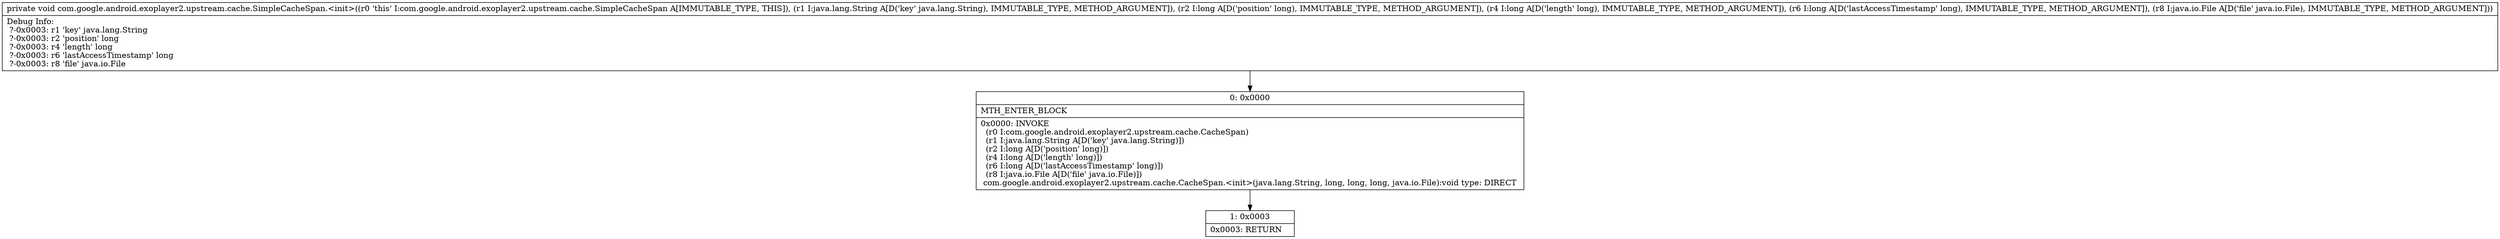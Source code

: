 digraph "CFG forcom.google.android.exoplayer2.upstream.cache.SimpleCacheSpan.\<init\>(Ljava\/lang\/String;JJJLjava\/io\/File;)V" {
Node_0 [shape=record,label="{0\:\ 0x0000|MTH_ENTER_BLOCK\l|0x0000: INVOKE  \l  (r0 I:com.google.android.exoplayer2.upstream.cache.CacheSpan)\l  (r1 I:java.lang.String A[D('key' java.lang.String)])\l  (r2 I:long A[D('position' long)])\l  (r4 I:long A[D('length' long)])\l  (r6 I:long A[D('lastAccessTimestamp' long)])\l  (r8 I:java.io.File A[D('file' java.io.File)])\l com.google.android.exoplayer2.upstream.cache.CacheSpan.\<init\>(java.lang.String, long, long, long, java.io.File):void type: DIRECT \l}"];
Node_1 [shape=record,label="{1\:\ 0x0003|0x0003: RETURN   \l}"];
MethodNode[shape=record,label="{private void com.google.android.exoplayer2.upstream.cache.SimpleCacheSpan.\<init\>((r0 'this' I:com.google.android.exoplayer2.upstream.cache.SimpleCacheSpan A[IMMUTABLE_TYPE, THIS]), (r1 I:java.lang.String A[D('key' java.lang.String), IMMUTABLE_TYPE, METHOD_ARGUMENT]), (r2 I:long A[D('position' long), IMMUTABLE_TYPE, METHOD_ARGUMENT]), (r4 I:long A[D('length' long), IMMUTABLE_TYPE, METHOD_ARGUMENT]), (r6 I:long A[D('lastAccessTimestamp' long), IMMUTABLE_TYPE, METHOD_ARGUMENT]), (r8 I:java.io.File A[D('file' java.io.File), IMMUTABLE_TYPE, METHOD_ARGUMENT]))  | Debug Info:\l  ?\-0x0003: r1 'key' java.lang.String\l  ?\-0x0003: r2 'position' long\l  ?\-0x0003: r4 'length' long\l  ?\-0x0003: r6 'lastAccessTimestamp' long\l  ?\-0x0003: r8 'file' java.io.File\l}"];
MethodNode -> Node_0;
Node_0 -> Node_1;
}


